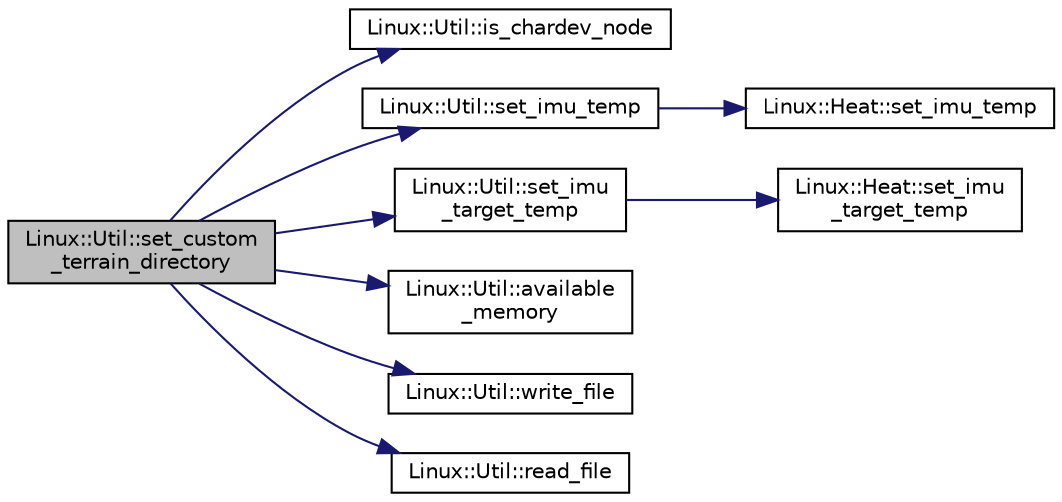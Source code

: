 digraph "Linux::Util::set_custom_terrain_directory"
{
 // INTERACTIVE_SVG=YES
  edge [fontname="Helvetica",fontsize="10",labelfontname="Helvetica",labelfontsize="10"];
  node [fontname="Helvetica",fontsize="10",shape=record];
  rankdir="LR";
  Node1 [label="Linux::Util::set_custom\l_terrain_directory",height=0.2,width=0.4,color="black", fillcolor="grey75", style="filled", fontcolor="black"];
  Node1 -> Node2 [color="midnightblue",fontsize="10",style="solid",fontname="Helvetica"];
  Node2 [label="Linux::Util::is_chardev_node",height=0.2,width=0.4,color="black", fillcolor="white", style="filled",URL="$classLinux_1_1Util.html#a76535ab93d898c693a33c1c173e74f25"];
  Node1 -> Node3 [color="midnightblue",fontsize="10",style="solid",fontname="Helvetica"];
  Node3 [label="Linux::Util::set_imu_temp",height=0.2,width=0.4,color="black", fillcolor="white", style="filled",URL="$classLinux_1_1Util.html#aaf436ef08c01aa430604c0aaf5880ab5"];
  Node3 -> Node4 [color="midnightblue",fontsize="10",style="solid",fontname="Helvetica"];
  Node4 [label="Linux::Heat::set_imu_temp",height=0.2,width=0.4,color="black", fillcolor="white", style="filled",URL="$classLinux_1_1Heat.html#a0d4d88522135402aecbc29319f1229f9"];
  Node1 -> Node5 [color="midnightblue",fontsize="10",style="solid",fontname="Helvetica"];
  Node5 [label="Linux::Util::set_imu\l_target_temp",height=0.2,width=0.4,color="black", fillcolor="white", style="filled",URL="$classLinux_1_1Util.html#abfe01a14b13fb2669db85f02b14f2060"];
  Node5 -> Node6 [color="midnightblue",fontsize="10",style="solid",fontname="Helvetica"];
  Node6 [label="Linux::Heat::set_imu\l_target_temp",height=0.2,width=0.4,color="black", fillcolor="white", style="filled",URL="$classLinux_1_1Heat.html#a04fe369fc36188be72a8907ea211c61b"];
  Node1 -> Node7 [color="midnightblue",fontsize="10",style="solid",fontname="Helvetica"];
  Node7 [label="Linux::Util::available\l_memory",height=0.2,width=0.4,color="black", fillcolor="white", style="filled",URL="$classLinux_1_1Util.html#a11568c65d7cf0ca6cb0caaea17de4bff"];
  Node1 -> Node8 [color="midnightblue",fontsize="10",style="solid",fontname="Helvetica"];
  Node8 [label="Linux::Util::write_file",height=0.2,width=0.4,color="black", fillcolor="white", style="filled",URL="$classLinux_1_1Util.html#af217ed63397b599a1b94ff6d0675ff9c"];
  Node1 -> Node9 [color="midnightblue",fontsize="10",style="solid",fontname="Helvetica"];
  Node9 [label="Linux::Util::read_file",height=0.2,width=0.4,color="black", fillcolor="white", style="filled",URL="$classLinux_1_1Util.html#ab7048ab270b5f162b082827905efc875"];
}
